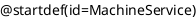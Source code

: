 @startdef(id=MachineService)
 class MachineService {
    +floatingPointStageConfiguration: TypeFloatingPointStageConfiguration
    +pipeline: PixiTHUMDER_Pipeline
    +cycleClockDiagram: PixiTHUMDER_CycleClockDiagram
    +dataStatistics: ManagerStatistics
    +registers: ManagerRegisters
    +memory: ManagerMemory
    +memorySize: any
    +breakpointManager: ManagerBreakpoints
    +code: UtilsDataStructures.THUMDER_Map<TypeAddress, TypeInstructionsData>
    +canSimulate: boolean
    -statusMachineInStep: TypeSimulationStep
    +isBreakpoint$: Subject<number>
    +codeSimulation$: Subject<TypeInstructionsData[]>
    +stepSimulation$: Subject<TypeSimulationStep>
    +dataStatistics$: Subject<TypeDataStatistics>
    +logger: string
    -level: EnumLogLevel
    -privateStep: number
    -privateLine: number
    -timer: Observable<number>
    -timerObserver: PartialObserver<number>
    +reset$: Subject<void>
    +logger$: Subject<string>
    +step$: Subject<number>
    +line$: Subject<number>
    +isRunning$: Subject<boolean>
    +isComplete$: Subject<boolean>
    +isRunning: boolean
    +isComplete: boolean
    +isBreakpoint: boolean
    -store: StorageService
    -socketProviderConnect: SocketProviderConnectService
    -translate: TranslateService
    -toast: ToastrService
    +resetMachineStatus(): Promise<boolean>
    +getResetObservable(): Observable<void>
    +getStepObservable(): Observable<number>
    +getLineObservable(): Observable<number>
    +getIsRunningObservable(): Observable<boolean>
    +getIsCompleteObservable(): Observable<boolean>
    +getStepSimulationObservable(): Observable<TypeSimulationStep>
    +getCodeSimulationObservable(): Observable<TypeInstructionsData[]>
    +getDebuggerObservable(): Observable<number>
    +getDataStatisticsObservable(): Observable<TypeDataStatistics>
    +getLoggerObservable(): Observable<string>
    +getStatusWebsocketObservable(): Observable<"Connect" | "Disconnect">
    +getStatusWebsocket(): "Connect" | "Disconnect"
    +getListStatusPipeline(): TypePipelineToProcess[]
    +play(): Promise<void>
    +reset(): Promise<void>
    +nextStep(): Promise<void>
    +pause(): Promise<void>
    +resume(): Promise<void>
    +end(): Promise<void>
    -SimulationInit(): Promise<boolean>
    -SimulationNextStep(): Promise<void>
    -CheckConditions(): Promise<boolean>
    -ProcessStep(): Promise<void>
    +updateRegisterInServer(registersToUpdate: TypeRegisterToUpdate[]): Promise<boolean>
    +updateMemoryInServer(memoryToUpdate: TypeMemoryToUpdate[]): Promise<boolean>
    +writeToLog(msg: string, level?: EnumLogLevel, params?: TypeLogger[]): void
    +getCode(address: TypeAddress): TypeInstructionsData
    +getAllStatusMachine(): TypeStatusMachine
    +resetConnection(): void
    -stringFormat(msg: string, params: TypeLogger[]): string
    -shouldLog(level: EnumLogLevel): boolean
    -toastMessage(key_title?: string, key_message?: string): Promise<void>
  }
@enddef
